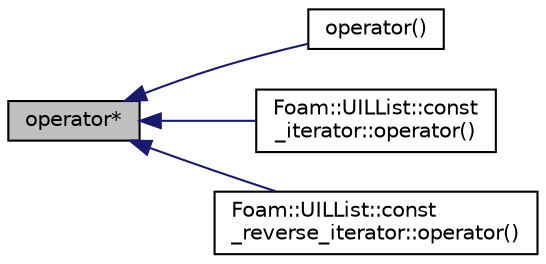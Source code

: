 digraph "operator*"
{
  bgcolor="transparent";
  edge [fontname="Helvetica",fontsize="10",labelfontname="Helvetica",labelfontsize="10"];
  node [fontname="Helvetica",fontsize="10",shape=record];
  rankdir="LR";
  Node1 [label="operator*",height=0.2,width=0.4,color="black", fillcolor="grey75", style="filled", fontcolor="black"];
  Node1 -> Node2 [dir="back",color="midnightblue",fontsize="10",style="solid",fontname="Helvetica"];
  Node2 [label="operator()",height=0.2,width=0.4,color="black",URL="$a01225.html#a9b6e1a7a6d5d7db85bae38ba04aaec7f"];
  Node1 -> Node3 [dir="back",color="midnightblue",fontsize="10",style="solid",fontname="Helvetica"];
  Node3 [label="Foam::UILList::const\l_iterator::operator()",height=0.2,width=0.4,color="black",URL="$a00348.html#ab265179f2c0d5498a8996b5a1881279f"];
  Node1 -> Node4 [dir="back",color="midnightblue",fontsize="10",style="solid",fontname="Helvetica"];
  Node4 [label="Foam::UILList::const\l_reverse_iterator::operator()",height=0.2,width=0.4,color="black",URL="$a00355.html#ab265179f2c0d5498a8996b5a1881279f"];
}
